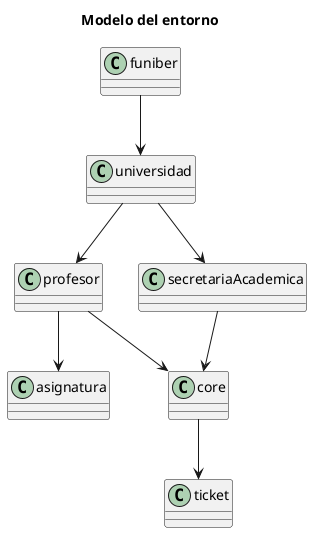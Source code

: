 @startuml
'https://plantuml.com/sequence-diagram
title Modelo del entorno

class profesor
funiber --> universidad 
profesor --> asignatura 
universidad --> profesor 
universidad --> secretariaAcademica
profesor --> core 
secretariaAcademica --> core
core --> ticket 

@enduml